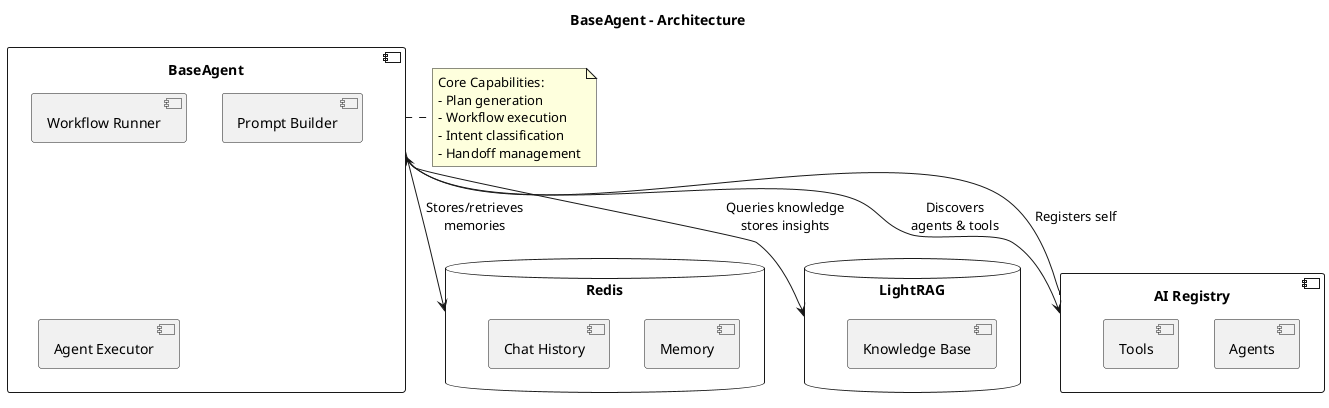 @startuml
title BaseAgent - Architecture

component "BaseAgent" as Agent {
    [Workflow Runner]
    [Prompt Builder]
    [Agent Executor]
}

database "Redis" as Redis {
    [Memory]
    [Chat History]
}

database "LightRAG" as RAG {
    [Knowledge Base]
}

component "AI Registry" as Registry {
    [Agents]
    [Tools]
}

Agent --> Redis: Stores/retrieves\nmemories
Agent --> RAG: Queries knowledge\nstores insights
Agent --> Registry: Discovers\nagents & tools
Agent <-- Registry: Registers self

note right of Agent
    Core Capabilities:
    - Plan generation
    - Workflow execution
    - Intent classification
    - Handoff management
end note
@enduml
